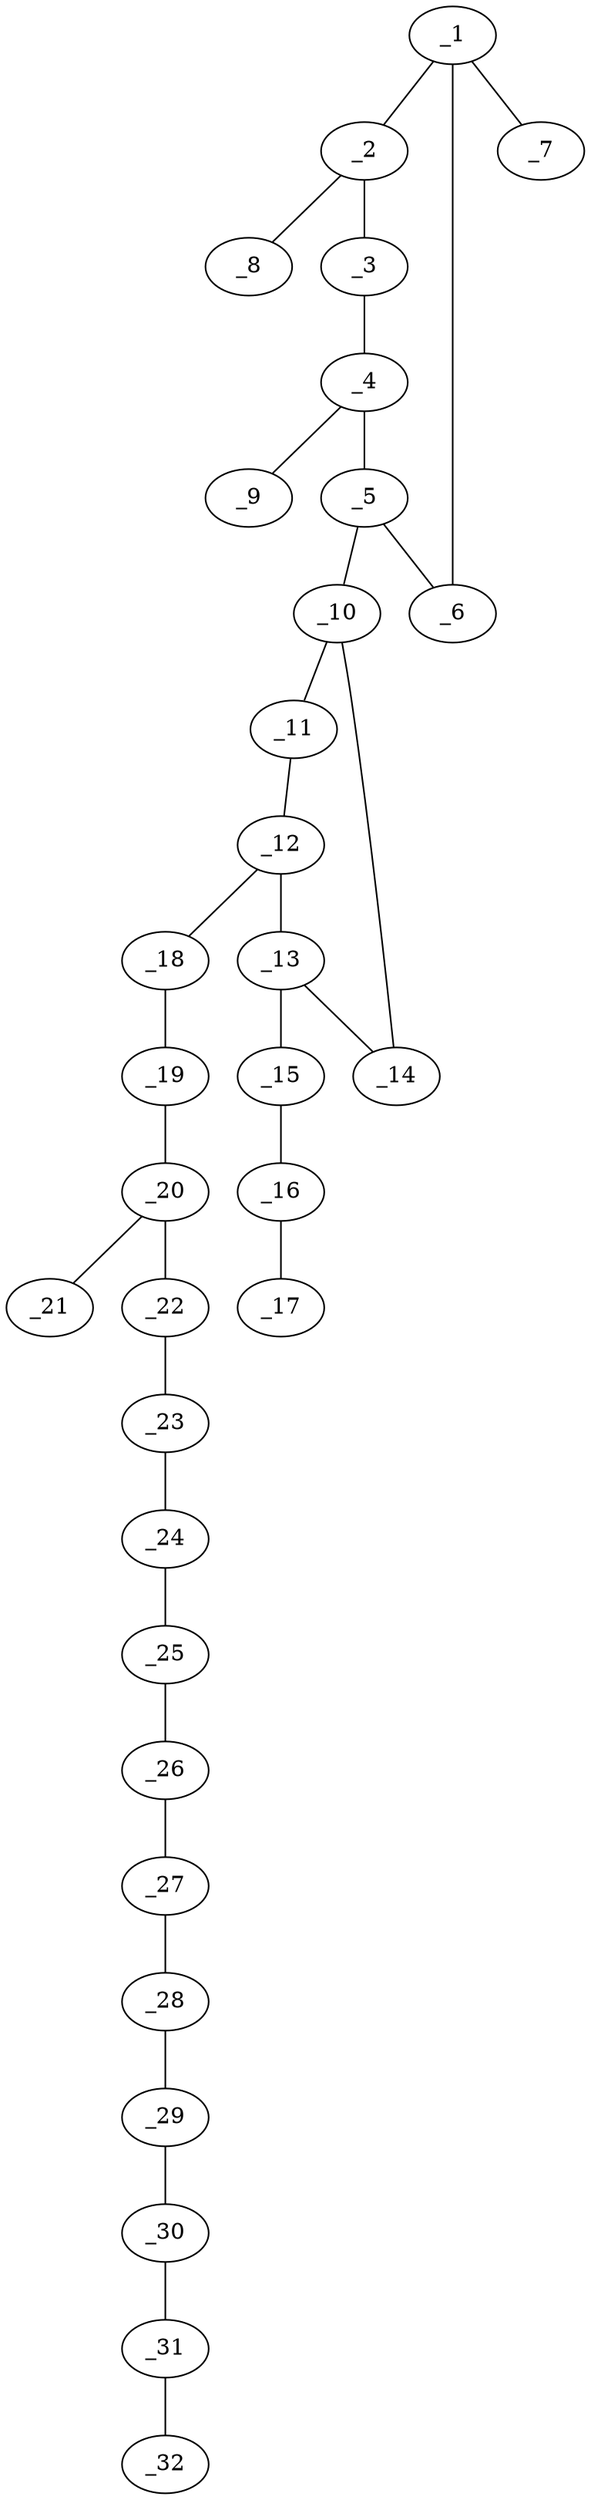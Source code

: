graph molid659922 {
	_1	 [charge=0,
		chem=1,
		symbol="C  ",
		x="14.4421",
		y="-3.7874"];
	_2	 [charge=0,
		chem=1,
		symbol="C  ",
		x="13.5761",
		y="-4.2874"];
	_1 -- _2	 [valence=1];
	_6	 [charge=0,
		chem=1,
		symbol="C  ",
		x="14.4421",
		y="-2.7874"];
	_1 -- _6	 [valence=2];
	_7	 [charge=0,
		chem=1,
		symbol="C  ",
		x="15.3082",
		y="-4.2874"];
	_1 -- _7	 [valence=1];
	_3	 [charge=0,
		chem=4,
		symbol="N  ",
		x="12.7101",
		y="-3.7874"];
	_2 -- _3	 [valence=1];
	_8	 [charge=0,
		chem=2,
		symbol="O  ",
		x="13.5761",
		y="-5.2874"];
	_2 -- _8	 [valence=2];
	_4	 [charge=0,
		chem=1,
		symbol="C  ",
		x="12.7101",
		y="-2.7874"];
	_3 -- _4	 [valence=1];
	_5	 [charge=0,
		chem=4,
		symbol="N  ",
		x="13.5761",
		y="-2.2874"];
	_4 -- _5	 [valence=1];
	_9	 [charge=0,
		chem=2,
		symbol="O  ",
		x="11.8441",
		y="-2.2874"];
	_4 -- _9	 [valence=2];
	_5 -- _6	 [valence=1];
	_10	 [charge=0,
		chem=1,
		symbol="C  ",
		x="13.5761",
		y="-1.2874"];
	_5 -- _10	 [valence=1];
	_11	 [charge=0,
		chem=2,
		symbol="O  ",
		x="12.7671",
		y="-0.6996"];
	_10 -- _11	 [valence=1];
	_14	 [charge=0,
		chem=1,
		symbol="C  ",
		x="14.3851",
		y="-0.6996"];
	_10 -- _14	 [valence=1];
	_12	 [charge=0,
		chem=1,
		symbol="C  ",
		x="13.0761",
		y="0.2514"];
	_11 -- _12	 [valence=1];
	_13	 [charge=0,
		chem=1,
		symbol="C  ",
		x="14.0761",
		y="0.2514"];
	_12 -- _13	 [valence=1];
	_18	 [charge=0,
		chem=1,
		symbol="C  ",
		x="12.4883",
		y="1.0604"];
	_12 -- _18	 [valence=1];
	_13 -- _14	 [valence=1];
	_15	 [charge=0,
		chem=4,
		symbol="N  ",
		x="14.6639",
		y="1.0604"];
	_13 -- _15	 [valence=1];
	_16	 [charge=1,
		chem=4,
		symbol="N  ",
		x="15.6584",
		y="0.9559"];
	_15 -- _16	 [valence=2];
	_17	 [charge="-1",
		chem=4,
		symbol="N  ",
		x="16.653",
		y="0.8514"];
	_16 -- _17	 [valence=2];
	_19	 [charge=0,
		chem=2,
		symbol="O  ",
		x="11.4938",
		y="0.9559"];
	_18 -- _19	 [valence=1];
	_20	 [charge=0,
		chem=1,
		symbol="C  ",
		x="10.906",
		y="1.7649"];
	_19 -- _20	 [valence=1];
	_21	 [charge=0,
		chem=2,
		symbol="O  ",
		x="11.3128",
		y="2.6785"];
	_20 -- _21	 [valence=2];
	_22	 [charge=0,
		chem=1,
		symbol="C  ",
		x="9.9115",
		y="1.6604"];
	_20 -- _22	 [valence=1];
	_23	 [charge=0,
		chem=1,
		symbol="C  ",
		x="9.3237",
		y="2.4694"];
	_22 -- _23	 [valence=1];
	_24	 [charge=0,
		chem=1,
		symbol="C  ",
		x="8.3292",
		y="2.3649"];
	_23 -- _24	 [valence=1];
	_25	 [charge=0,
		chem=1,
		symbol="C  ",
		x="7.7414",
		y="3.1739"];
	_24 -- _25	 [valence=1];
	_26	 [charge=0,
		chem=1,
		symbol="C  ",
		x="6.7469",
		y="3.0694"];
	_25 -- _26	 [valence=1];
	_27	 [charge=0,
		chem=1,
		symbol="C  ",
		x="6.1591",
		y="3.8784"];
	_26 -- _27	 [valence=1];
	_28	 [charge=0,
		chem=1,
		symbol="C  ",
		x="5.1646",
		y="3.7739"];
	_27 -- _28	 [valence=1];
	_29	 [charge=0,
		chem=1,
		symbol="C  ",
		x="4.5768",
		y="4.5829"];
	_28 -- _29	 [valence=1];
	_30	 [charge=0,
		chem=1,
		symbol="C  ",
		x="3.5823",
		y="4.4784"];
	_29 -- _30	 [valence=1];
	_31	 [charge=0,
		chem=1,
		symbol="C  ",
		x="2.9945",
		y="5.2874"];
	_30 -- _31	 [valence=1];
	_32	 [charge=0,
		chem=10,
		symbol="Br ",
		x=2,
		y="5.1829"];
	_31 -- _32	 [valence=1];
}

